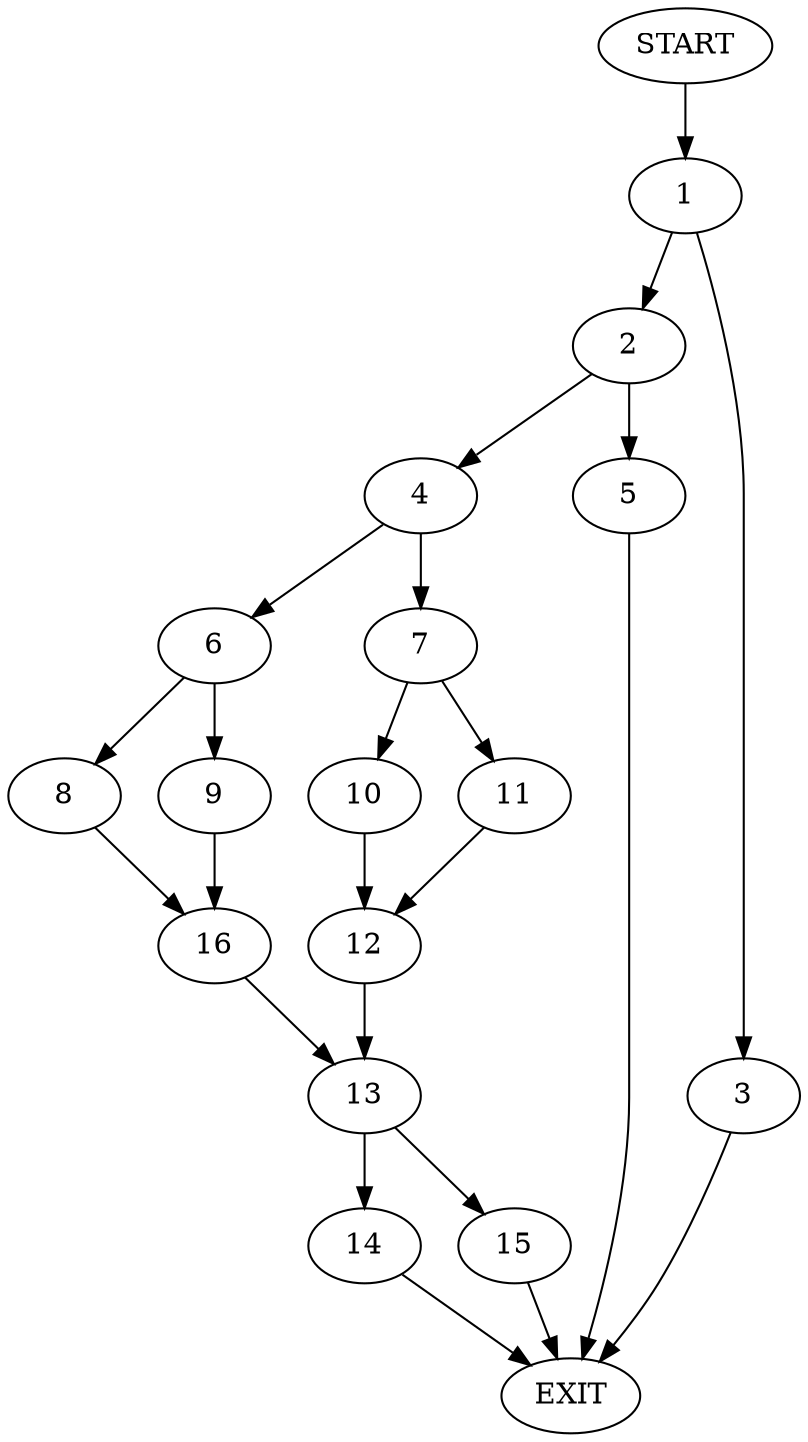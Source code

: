 digraph {
0 [label="START"]
17 [label="EXIT"]
0 -> 1
1 -> 2
1 -> 3
3 -> 17
2 -> 4
2 -> 5
4 -> 6
4 -> 7
5 -> 17
6 -> 8
6 -> 9
7 -> 10
7 -> 11
10 -> 12
11 -> 12
12 -> 13
13 -> 14
13 -> 15
8 -> 16
9 -> 16
16 -> 13
14 -> 17
15 -> 17
}
